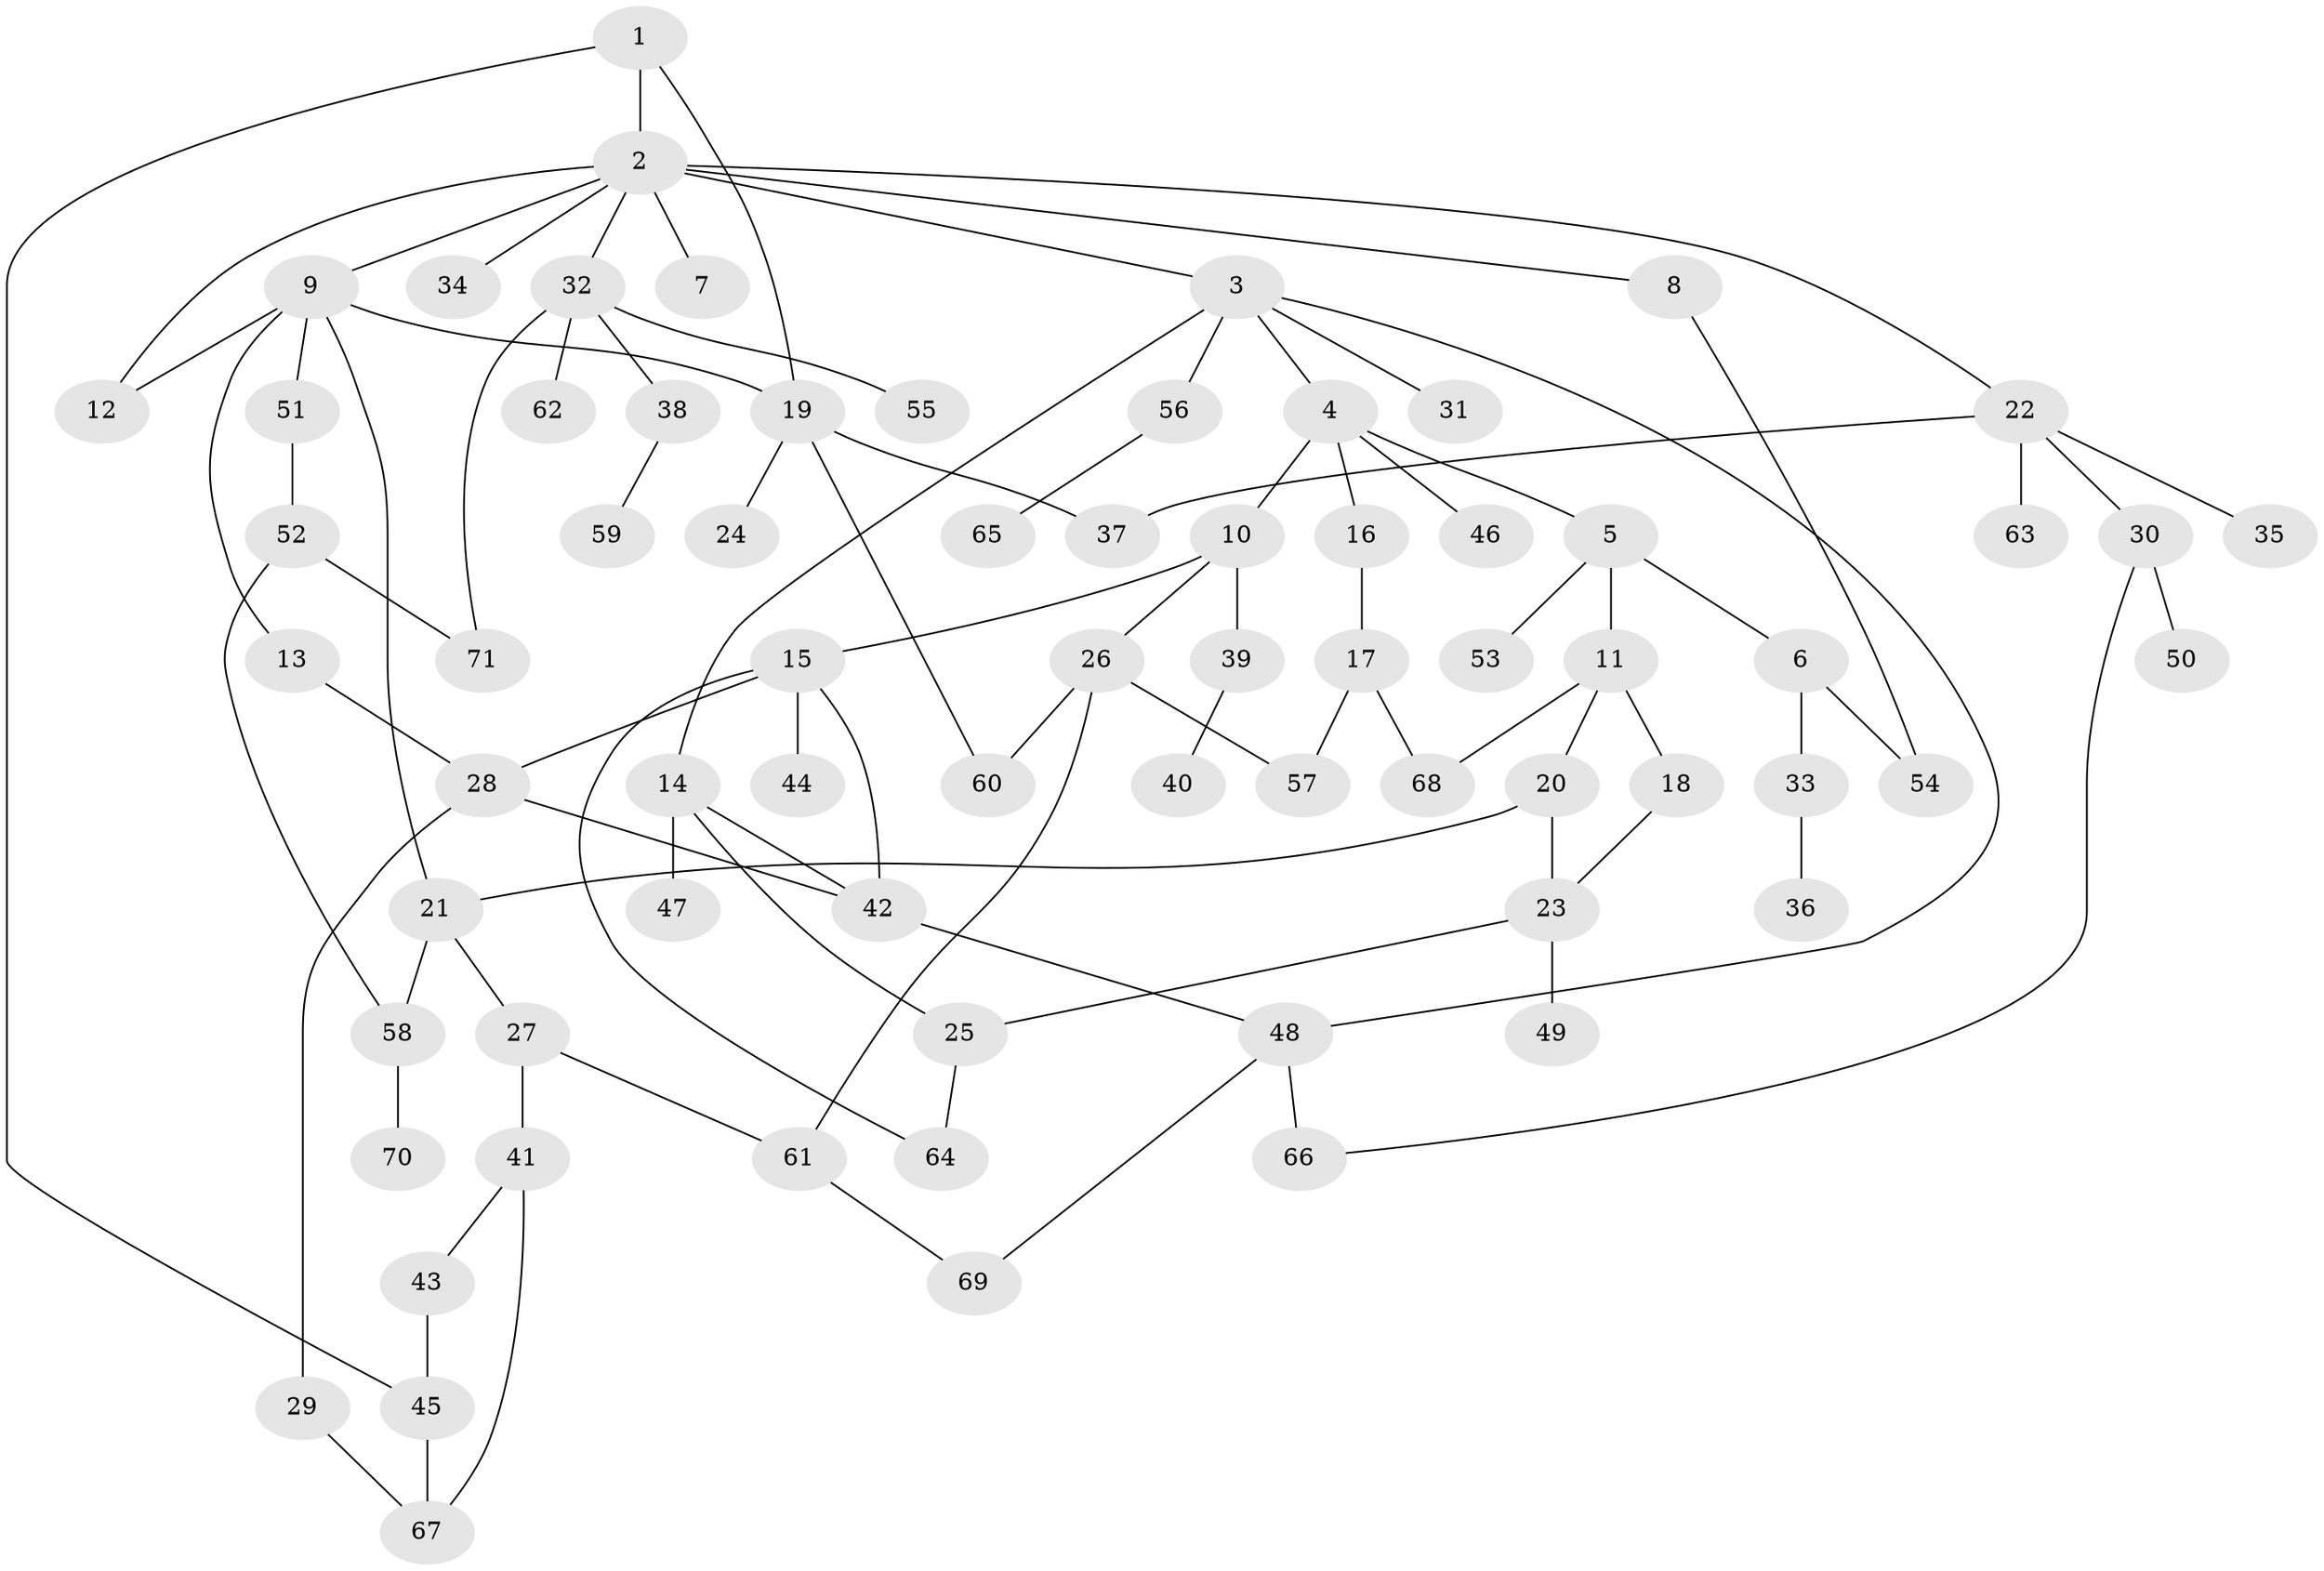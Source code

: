 // Generated by graph-tools (version 1.1) at 2025/49/03/09/25 03:49:26]
// undirected, 71 vertices, 93 edges
graph export_dot {
graph [start="1"]
  node [color=gray90,style=filled];
  1;
  2;
  3;
  4;
  5;
  6;
  7;
  8;
  9;
  10;
  11;
  12;
  13;
  14;
  15;
  16;
  17;
  18;
  19;
  20;
  21;
  22;
  23;
  24;
  25;
  26;
  27;
  28;
  29;
  30;
  31;
  32;
  33;
  34;
  35;
  36;
  37;
  38;
  39;
  40;
  41;
  42;
  43;
  44;
  45;
  46;
  47;
  48;
  49;
  50;
  51;
  52;
  53;
  54;
  55;
  56;
  57;
  58;
  59;
  60;
  61;
  62;
  63;
  64;
  65;
  66;
  67;
  68;
  69;
  70;
  71;
  1 -- 2;
  1 -- 45;
  1 -- 19;
  2 -- 3;
  2 -- 7;
  2 -- 8;
  2 -- 9;
  2 -- 22;
  2 -- 32;
  2 -- 34;
  2 -- 12;
  3 -- 4;
  3 -- 14;
  3 -- 31;
  3 -- 56;
  3 -- 48;
  4 -- 5;
  4 -- 10;
  4 -- 16;
  4 -- 46;
  5 -- 6;
  5 -- 11;
  5 -- 53;
  6 -- 33;
  6 -- 54;
  8 -- 54;
  9 -- 12;
  9 -- 13;
  9 -- 19;
  9 -- 21;
  9 -- 51;
  10 -- 15;
  10 -- 26;
  10 -- 39;
  11 -- 18;
  11 -- 20;
  11 -- 68;
  13 -- 28;
  14 -- 25;
  14 -- 47;
  14 -- 42;
  15 -- 44;
  15 -- 28;
  15 -- 42;
  15 -- 64;
  16 -- 17;
  17 -- 68;
  17 -- 57;
  18 -- 23;
  19 -- 24;
  19 -- 60;
  19 -- 37;
  20 -- 23;
  20 -- 21;
  21 -- 27;
  21 -- 58;
  22 -- 30;
  22 -- 35;
  22 -- 37;
  22 -- 63;
  23 -- 49;
  23 -- 25;
  25 -- 64;
  26 -- 57;
  26 -- 61;
  26 -- 60;
  27 -- 41;
  27 -- 61;
  28 -- 29;
  28 -- 42;
  29 -- 67;
  30 -- 50;
  30 -- 66;
  32 -- 38;
  32 -- 55;
  32 -- 62;
  32 -- 71;
  33 -- 36;
  38 -- 59;
  39 -- 40;
  41 -- 43;
  41 -- 67;
  42 -- 48;
  43 -- 45;
  45 -- 67;
  48 -- 66;
  48 -- 69;
  51 -- 52;
  52 -- 58;
  52 -- 71;
  56 -- 65;
  58 -- 70;
  61 -- 69;
}

